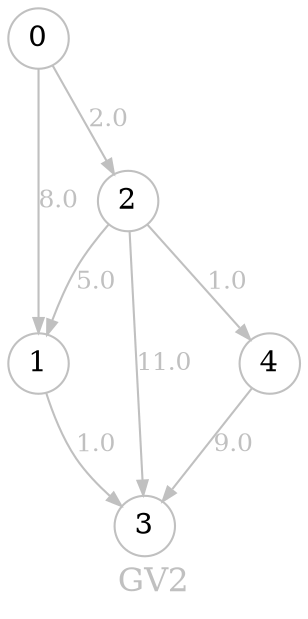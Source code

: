digraph GV2 {
	graph [bgcolor="#ffffff00" fontcolor=grey fontsize=16 label=GV2 overlap=false]
	node [color=grey fixedsize=true fontsize=14 shape=circle style=filled width=0.4]
	edge [arrowsize=0.7 color=grey fontcolor=grey fontsize=12]
	node [fillcolor="#ffffff"]
	0
	node [fillcolor="#ffffff"]
	1
	node [fillcolor="#ffffff"]
	2
	node [fillcolor="#ffffff"]
	3
	node [fillcolor="#ffffff"]
	4
	0 -> 1 [label=8.0]
	0 -> 2 [label=2.0]
	1 -> 3 [label=1.0]
	2 -> 1 [label=5.0]
	2 -> 3 [label=11.0]
	2 -> 4 [label=1.0]
	4 -> 3 [label=9.0]
}
